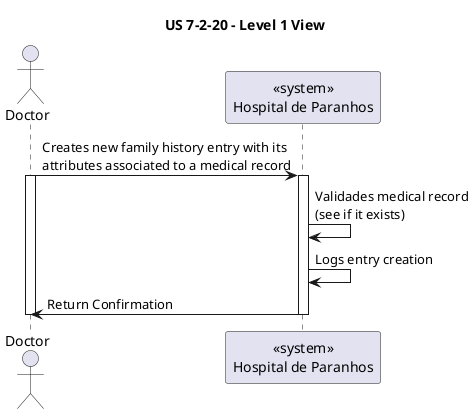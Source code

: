 ' 
' User Story: As an Admin,  I want to register new backoffice users (e.g., doctors, nurses, technicians, admins) via an out-of-band process, so that they can access the backoffice system with appropriate permissions.
'
' Acceptance Criteria:
' 
' - Backoffice users (e.g., doctors, nurses, technicians) are registered by an Admin via an internal process, not via self-registration.
' - Admin assigns roles (e.g., Doctor, Nurse, Technician) during the registration process.
' - Registered users receive a one-time setup link via email to set their password and activate their account.
' - The system enforces strong password requirements for security.
' - A confirmation email is sent to verify the user’s registration.

@startuml

title US 7-2-20 - Level 1 View

actor Doctor as U
participant "<<system>>\nHospital de Paranhos" as web

U -> web : Creates new family history entry with its\nattributes associated to a medical record
activate U
activate web
web -> web : Validades medical record\n(see if it exists)
web -> web : Logs entry creation
web -> U : Return Confirmation
deactivate web
deactivate U

@enduml